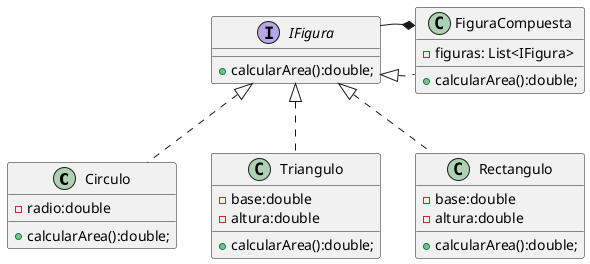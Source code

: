 @startuml
class Circulo{
-radio:double
+calcularArea():double;
}
class Triangulo{
-base:double
-altura:double
+calcularArea():double;
}
class Rectangulo{
-base:double
-altura:double
+calcularArea():double;
}
class FiguraCompuesta{
-figuras: List<IFigura>
+calcularArea():double;
}
interface IFigura{
+calcularArea():double;
}
FiguraCompuesta .l.|>IFigura
Triangulo .u.|>IFigura
Rectangulo .u.|>IFigura
Circulo .u.|>IFigura
FiguraCompuesta *-- IFigura
@enduml